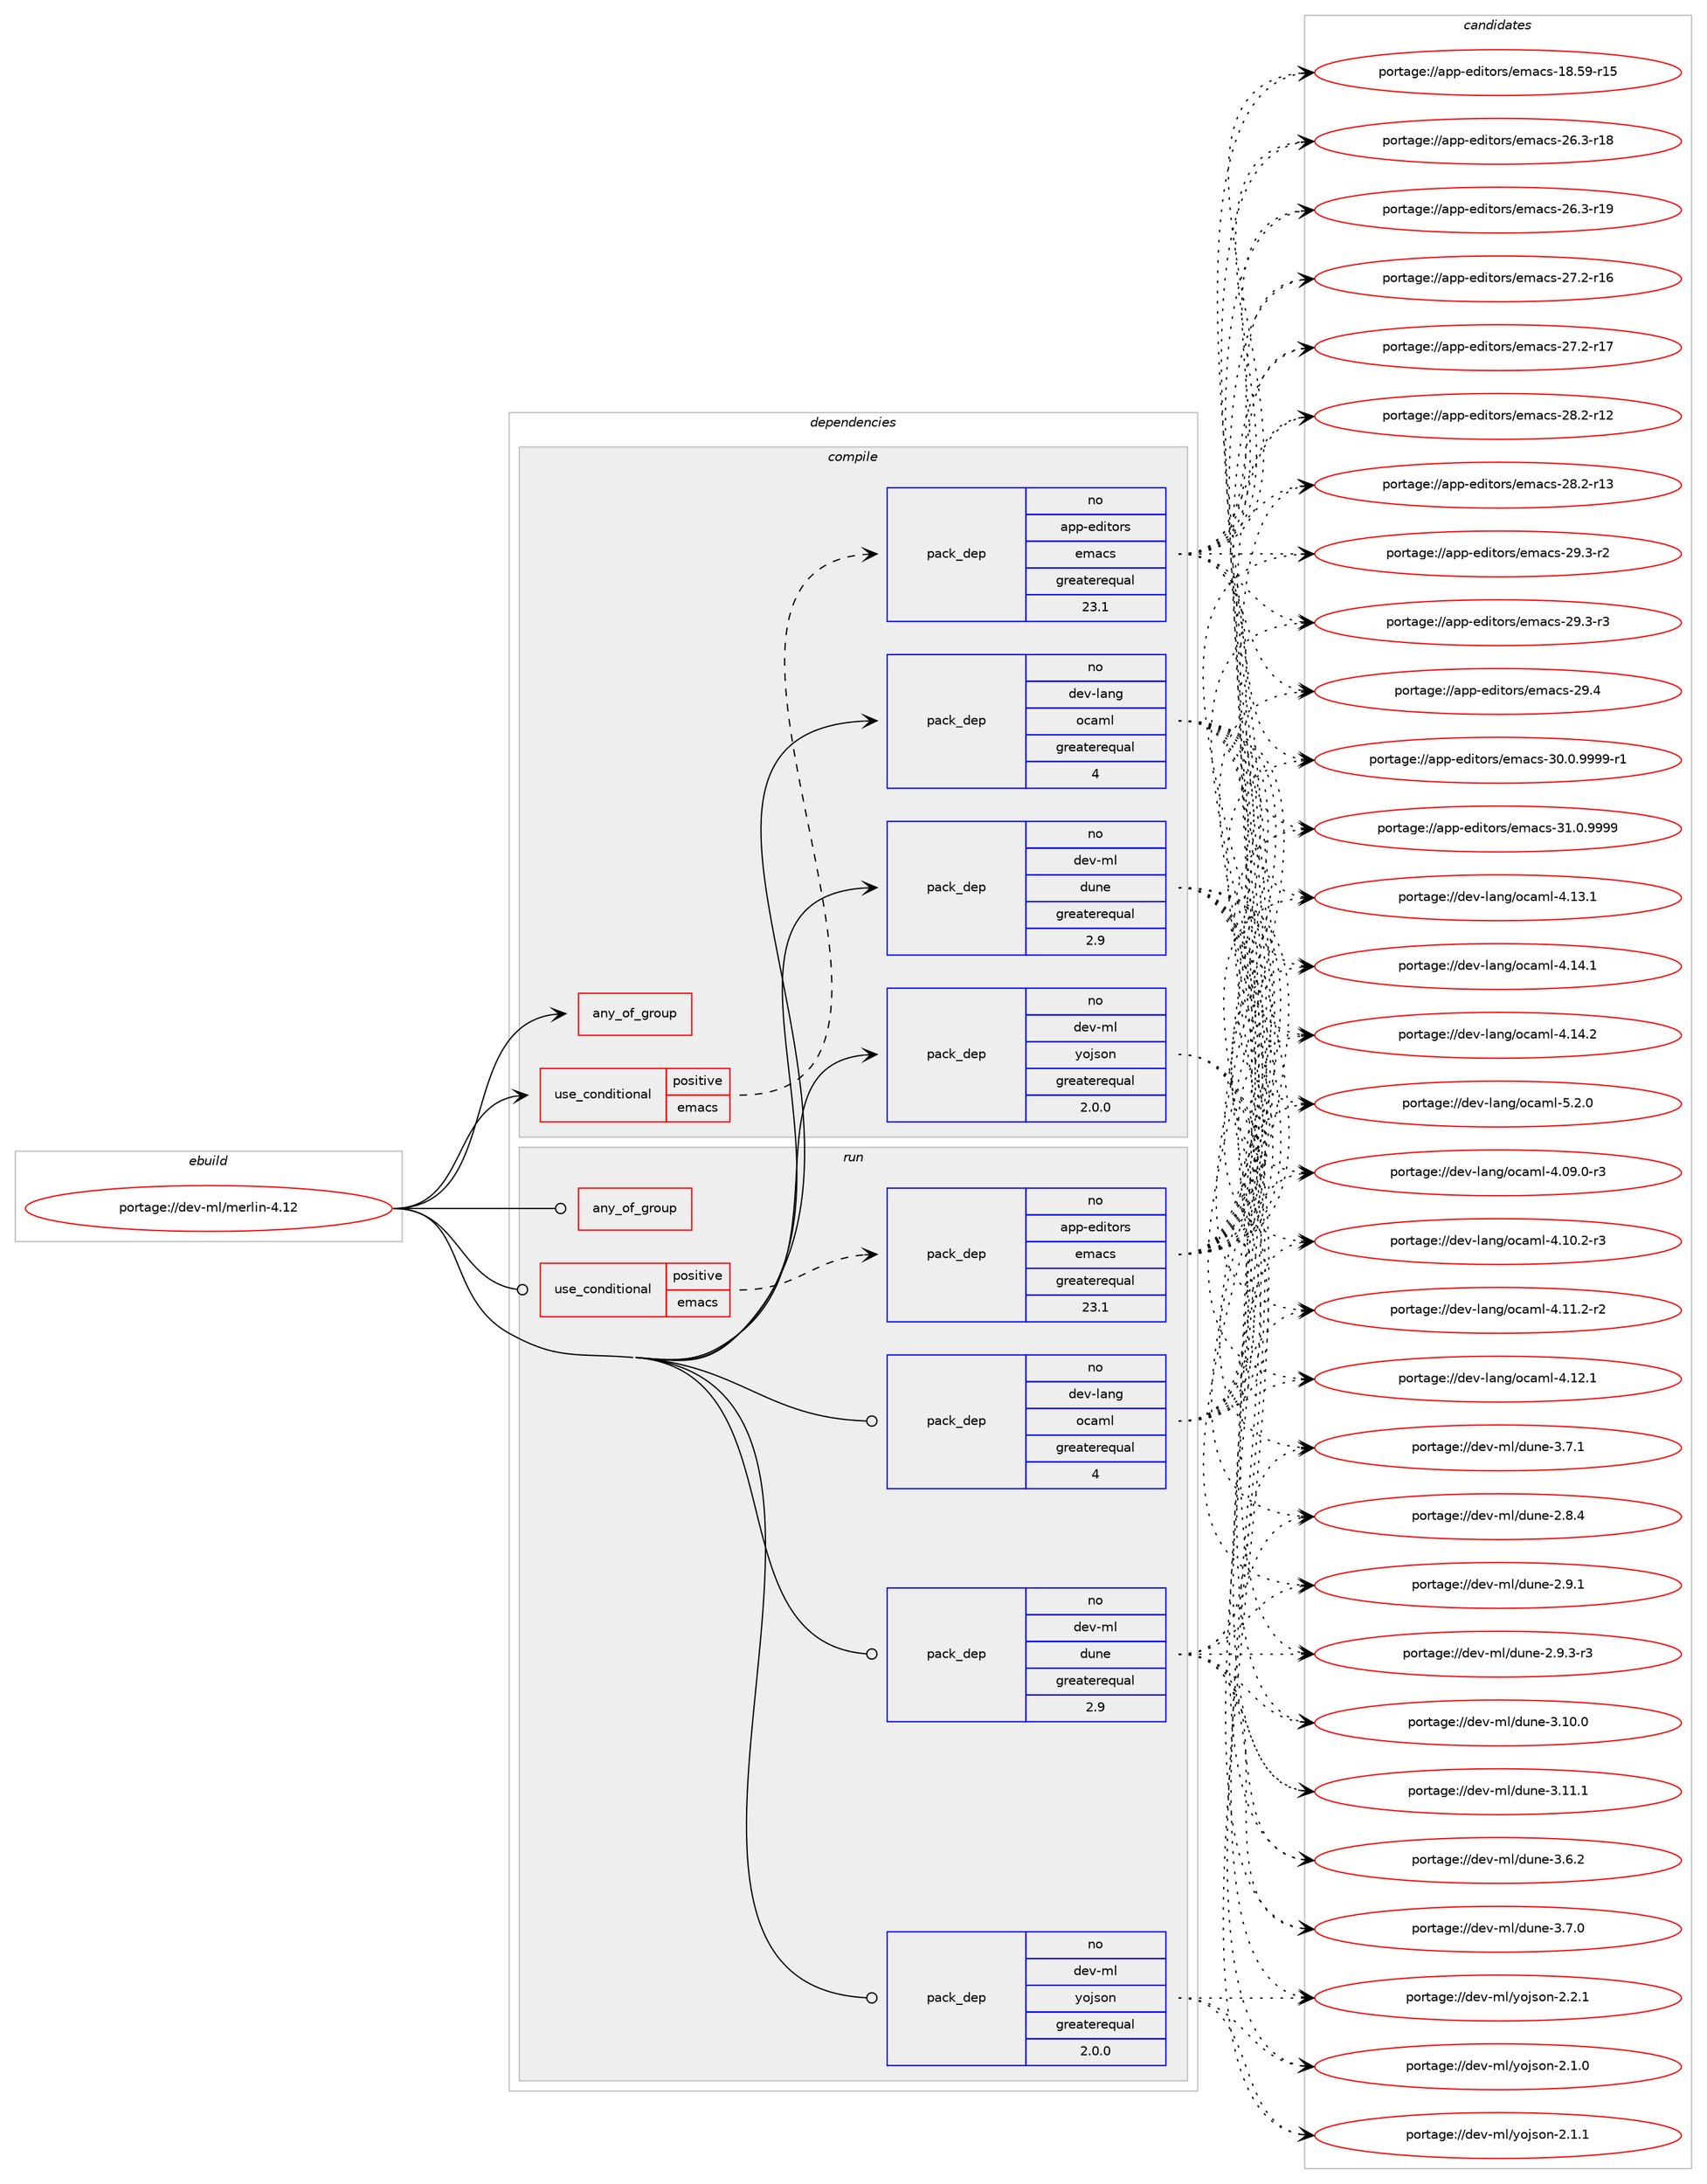 digraph prolog {

# *************
# Graph options
# *************

newrank=true;
concentrate=true;
compound=true;
graph [rankdir=LR,fontname=Helvetica,fontsize=10,ranksep=1.5];#, ranksep=2.5, nodesep=0.2];
edge  [arrowhead=vee];
node  [fontname=Helvetica,fontsize=10];

# **********
# The ebuild
# **********

subgraph cluster_leftcol {
color=gray;
rank=same;
label=<<i>ebuild</i>>;
id [label="portage://dev-ml/merlin-4.12", color=red, width=4, href="../dev-ml/merlin-4.12.svg"];
}

# ****************
# The dependencies
# ****************

subgraph cluster_midcol {
color=gray;
label=<<i>dependencies</i>>;
subgraph cluster_compile {
fillcolor="#eeeeee";
style=filled;
label=<<i>compile</i>>;
subgraph any1024 {
dependency60787 [label=<<TABLE BORDER="0" CELLBORDER="1" CELLSPACING="0" CELLPADDING="4"><TR><TD CELLPADDING="10">any_of_group</TD></TR></TABLE>>, shape=none, color=red];# *** BEGIN UNKNOWN DEPENDENCY TYPE (TODO) ***
# dependency60787 -> package_dependency(portage://dev-ml/merlin-4.12,install,no,dev-lang,ocaml,none,[,,],[slot(0),subslot(4.14)],[])
# *** END UNKNOWN DEPENDENCY TYPE (TODO) ***

# *** BEGIN UNKNOWN DEPENDENCY TYPE (TODO) ***
# dependency60787 -> package_dependency(portage://dev-ml/merlin-4.12,install,no,dev-lang,ocaml,none,[,,],[slot(0),subslot(4.14.1)],[])
# *** END UNKNOWN DEPENDENCY TYPE (TODO) ***

}
id:e -> dependency60787:w [weight=20,style="solid",arrowhead="vee"];
subgraph cond28810 {
dependency60788 [label=<<TABLE BORDER="0" CELLBORDER="1" CELLSPACING="0" CELLPADDING="4"><TR><TD ROWSPAN="3" CELLPADDING="10">use_conditional</TD></TR><TR><TD>positive</TD></TR><TR><TD>emacs</TD></TR></TABLE>>, shape=none, color=red];
subgraph pack30813 {
dependency60789 [label=<<TABLE BORDER="0" CELLBORDER="1" CELLSPACING="0" CELLPADDING="4" WIDTH="220"><TR><TD ROWSPAN="6" CELLPADDING="30">pack_dep</TD></TR><TR><TD WIDTH="110">no</TD></TR><TR><TD>app-editors</TD></TR><TR><TD>emacs</TD></TR><TR><TD>greaterequal</TD></TR><TR><TD>23.1</TD></TR></TABLE>>, shape=none, color=blue];
}
dependency60788:e -> dependency60789:w [weight=20,style="dashed",arrowhead="vee"];
# *** BEGIN UNKNOWN DEPENDENCY TYPE (TODO) ***
# dependency60788 -> package_dependency(portage://dev-ml/merlin-4.12,install,no,app-emacs,auto-complete,none,[,,],[],[])
# *** END UNKNOWN DEPENDENCY TYPE (TODO) ***

# *** BEGIN UNKNOWN DEPENDENCY TYPE (TODO) ***
# dependency60788 -> package_dependency(portage://dev-ml/merlin-4.12,install,no,app-emacs,company-mode,none,[,,],[],[])
# *** END UNKNOWN DEPENDENCY TYPE (TODO) ***

}
id:e -> dependency60788:w [weight=20,style="solid",arrowhead="vee"];
subgraph pack30814 {
dependency60790 [label=<<TABLE BORDER="0" CELLBORDER="1" CELLSPACING="0" CELLPADDING="4" WIDTH="220"><TR><TD ROWSPAN="6" CELLPADDING="30">pack_dep</TD></TR><TR><TD WIDTH="110">no</TD></TR><TR><TD>dev-lang</TD></TR><TR><TD>ocaml</TD></TR><TR><TD>greaterequal</TD></TR><TR><TD>4</TD></TR></TABLE>>, shape=none, color=blue];
}
id:e -> dependency60790:w [weight=20,style="solid",arrowhead="vee"];
# *** BEGIN UNKNOWN DEPENDENCY TYPE (TODO) ***
# id -> package_dependency(portage://dev-ml/merlin-4.12,install,no,dev-lang,ocaml,none,[,,],any_same_slot,[use(optenable(ocamlopt),none)])
# *** END UNKNOWN DEPENDENCY TYPE (TODO) ***

# *** BEGIN UNKNOWN DEPENDENCY TYPE (TODO) ***
# id -> package_dependency(portage://dev-ml/merlin-4.12,install,no,dev-ml,csexp,none,[,,],any_same_slot,[])
# *** END UNKNOWN DEPENDENCY TYPE (TODO) ***

subgraph pack30815 {
dependency60791 [label=<<TABLE BORDER="0" CELLBORDER="1" CELLSPACING="0" CELLPADDING="4" WIDTH="220"><TR><TD ROWSPAN="6" CELLPADDING="30">pack_dep</TD></TR><TR><TD WIDTH="110">no</TD></TR><TR><TD>dev-ml</TD></TR><TR><TD>dune</TD></TR><TR><TD>greaterequal</TD></TR><TR><TD>2.9</TD></TR></TABLE>>, shape=none, color=blue];
}
id:e -> dependency60791:w [weight=20,style="solid",arrowhead="vee"];
# *** BEGIN UNKNOWN DEPENDENCY TYPE (TODO) ***
# id -> package_dependency(portage://dev-ml/merlin-4.12,install,no,dev-ml,dune,none,[,,],any_same_slot,[])
# *** END UNKNOWN DEPENDENCY TYPE (TODO) ***

# *** BEGIN UNKNOWN DEPENDENCY TYPE (TODO) ***
# id -> package_dependency(portage://dev-ml/merlin-4.12,install,no,dev-ml,menhir,none,[,,],any_same_slot,[])
# *** END UNKNOWN DEPENDENCY TYPE (TODO) ***

subgraph pack30816 {
dependency60792 [label=<<TABLE BORDER="0" CELLBORDER="1" CELLSPACING="0" CELLPADDING="4" WIDTH="220"><TR><TD ROWSPAN="6" CELLPADDING="30">pack_dep</TD></TR><TR><TD WIDTH="110">no</TD></TR><TR><TD>dev-ml</TD></TR><TR><TD>yojson</TD></TR><TR><TD>greaterequal</TD></TR><TR><TD>2.0.0</TD></TR></TABLE>>, shape=none, color=blue];
}
id:e -> dependency60792:w [weight=20,style="solid",arrowhead="vee"];
}
subgraph cluster_compileandrun {
fillcolor="#eeeeee";
style=filled;
label=<<i>compile and run</i>>;
}
subgraph cluster_run {
fillcolor="#eeeeee";
style=filled;
label=<<i>run</i>>;
subgraph any1025 {
dependency60793 [label=<<TABLE BORDER="0" CELLBORDER="1" CELLSPACING="0" CELLPADDING="4"><TR><TD CELLPADDING="10">any_of_group</TD></TR></TABLE>>, shape=none, color=red];# *** BEGIN UNKNOWN DEPENDENCY TYPE (TODO) ***
# dependency60793 -> package_dependency(portage://dev-ml/merlin-4.12,run,no,dev-lang,ocaml,none,[,,],[slot(0),subslot(4.14)],[])
# *** END UNKNOWN DEPENDENCY TYPE (TODO) ***

# *** BEGIN UNKNOWN DEPENDENCY TYPE (TODO) ***
# dependency60793 -> package_dependency(portage://dev-ml/merlin-4.12,run,no,dev-lang,ocaml,none,[,,],[slot(0),subslot(4.14.1)],[])
# *** END UNKNOWN DEPENDENCY TYPE (TODO) ***

}
id:e -> dependency60793:w [weight=20,style="solid",arrowhead="odot"];
subgraph cond28811 {
dependency60794 [label=<<TABLE BORDER="0" CELLBORDER="1" CELLSPACING="0" CELLPADDING="4"><TR><TD ROWSPAN="3" CELLPADDING="10">use_conditional</TD></TR><TR><TD>positive</TD></TR><TR><TD>emacs</TD></TR></TABLE>>, shape=none, color=red];
subgraph pack30817 {
dependency60795 [label=<<TABLE BORDER="0" CELLBORDER="1" CELLSPACING="0" CELLPADDING="4" WIDTH="220"><TR><TD ROWSPAN="6" CELLPADDING="30">pack_dep</TD></TR><TR><TD WIDTH="110">no</TD></TR><TR><TD>app-editors</TD></TR><TR><TD>emacs</TD></TR><TR><TD>greaterequal</TD></TR><TR><TD>23.1</TD></TR></TABLE>>, shape=none, color=blue];
}
dependency60794:e -> dependency60795:w [weight=20,style="dashed",arrowhead="vee"];
# *** BEGIN UNKNOWN DEPENDENCY TYPE (TODO) ***
# dependency60794 -> package_dependency(portage://dev-ml/merlin-4.12,run,no,app-emacs,auto-complete,none,[,,],[],[])
# *** END UNKNOWN DEPENDENCY TYPE (TODO) ***

# *** BEGIN UNKNOWN DEPENDENCY TYPE (TODO) ***
# dependency60794 -> package_dependency(portage://dev-ml/merlin-4.12,run,no,app-emacs,company-mode,none,[,,],[],[])
# *** END UNKNOWN DEPENDENCY TYPE (TODO) ***

}
id:e -> dependency60794:w [weight=20,style="solid",arrowhead="odot"];
subgraph pack30818 {
dependency60796 [label=<<TABLE BORDER="0" CELLBORDER="1" CELLSPACING="0" CELLPADDING="4" WIDTH="220"><TR><TD ROWSPAN="6" CELLPADDING="30">pack_dep</TD></TR><TR><TD WIDTH="110">no</TD></TR><TR><TD>dev-lang</TD></TR><TR><TD>ocaml</TD></TR><TR><TD>greaterequal</TD></TR><TR><TD>4</TD></TR></TABLE>>, shape=none, color=blue];
}
id:e -> dependency60796:w [weight=20,style="solid",arrowhead="odot"];
# *** BEGIN UNKNOWN DEPENDENCY TYPE (TODO) ***
# id -> package_dependency(portage://dev-ml/merlin-4.12,run,no,dev-lang,ocaml,none,[,,],any_same_slot,[use(optenable(ocamlopt),none)])
# *** END UNKNOWN DEPENDENCY TYPE (TODO) ***

# *** BEGIN UNKNOWN DEPENDENCY TYPE (TODO) ***
# id -> package_dependency(portage://dev-ml/merlin-4.12,run,no,dev-ml,csexp,none,[,,],any_same_slot,[])
# *** END UNKNOWN DEPENDENCY TYPE (TODO) ***

subgraph pack30819 {
dependency60797 [label=<<TABLE BORDER="0" CELLBORDER="1" CELLSPACING="0" CELLPADDING="4" WIDTH="220"><TR><TD ROWSPAN="6" CELLPADDING="30">pack_dep</TD></TR><TR><TD WIDTH="110">no</TD></TR><TR><TD>dev-ml</TD></TR><TR><TD>dune</TD></TR><TR><TD>greaterequal</TD></TR><TR><TD>2.9</TD></TR></TABLE>>, shape=none, color=blue];
}
id:e -> dependency60797:w [weight=20,style="solid",arrowhead="odot"];
# *** BEGIN UNKNOWN DEPENDENCY TYPE (TODO) ***
# id -> package_dependency(portage://dev-ml/merlin-4.12,run,no,dev-ml,dune,none,[,,],any_same_slot,[])
# *** END UNKNOWN DEPENDENCY TYPE (TODO) ***

# *** BEGIN UNKNOWN DEPENDENCY TYPE (TODO) ***
# id -> package_dependency(portage://dev-ml/merlin-4.12,run,no,dev-ml,menhir,none,[,,],any_same_slot,[])
# *** END UNKNOWN DEPENDENCY TYPE (TODO) ***

subgraph pack30820 {
dependency60798 [label=<<TABLE BORDER="0" CELLBORDER="1" CELLSPACING="0" CELLPADDING="4" WIDTH="220"><TR><TD ROWSPAN="6" CELLPADDING="30">pack_dep</TD></TR><TR><TD WIDTH="110">no</TD></TR><TR><TD>dev-ml</TD></TR><TR><TD>yojson</TD></TR><TR><TD>greaterequal</TD></TR><TR><TD>2.0.0</TD></TR></TABLE>>, shape=none, color=blue];
}
id:e -> dependency60798:w [weight=20,style="solid",arrowhead="odot"];
}
}

# **************
# The candidates
# **************

subgraph cluster_choices {
rank=same;
color=gray;
label=<<i>candidates</i>>;

subgraph choice30813 {
color=black;
nodesep=1;
choice9711211245101100105116111114115471011099799115454956465357451144953 [label="portage://app-editors/emacs-18.59-r15", color=red, width=4,href="../app-editors/emacs-18.59-r15.svg"];
choice97112112451011001051161111141154710110997991154550544651451144956 [label="portage://app-editors/emacs-26.3-r18", color=red, width=4,href="../app-editors/emacs-26.3-r18.svg"];
choice97112112451011001051161111141154710110997991154550544651451144957 [label="portage://app-editors/emacs-26.3-r19", color=red, width=4,href="../app-editors/emacs-26.3-r19.svg"];
choice97112112451011001051161111141154710110997991154550554650451144954 [label="portage://app-editors/emacs-27.2-r16", color=red, width=4,href="../app-editors/emacs-27.2-r16.svg"];
choice97112112451011001051161111141154710110997991154550554650451144955 [label="portage://app-editors/emacs-27.2-r17", color=red, width=4,href="../app-editors/emacs-27.2-r17.svg"];
choice97112112451011001051161111141154710110997991154550564650451144950 [label="portage://app-editors/emacs-28.2-r12", color=red, width=4,href="../app-editors/emacs-28.2-r12.svg"];
choice97112112451011001051161111141154710110997991154550564650451144951 [label="portage://app-editors/emacs-28.2-r13", color=red, width=4,href="../app-editors/emacs-28.2-r13.svg"];
choice971121124510110010511611111411547101109979911545505746514511450 [label="portage://app-editors/emacs-29.3-r2", color=red, width=4,href="../app-editors/emacs-29.3-r2.svg"];
choice971121124510110010511611111411547101109979911545505746514511451 [label="portage://app-editors/emacs-29.3-r3", color=red, width=4,href="../app-editors/emacs-29.3-r3.svg"];
choice97112112451011001051161111141154710110997991154550574652 [label="portage://app-editors/emacs-29.4", color=red, width=4,href="../app-editors/emacs-29.4.svg"];
choice9711211245101100105116111114115471011099799115455148464846575757574511449 [label="portage://app-editors/emacs-30.0.9999-r1", color=red, width=4,href="../app-editors/emacs-30.0.9999-r1.svg"];
choice971121124510110010511611111411547101109979911545514946484657575757 [label="portage://app-editors/emacs-31.0.9999", color=red, width=4,href="../app-editors/emacs-31.0.9999.svg"];
dependency60789:e -> choice9711211245101100105116111114115471011099799115454956465357451144953:w [style=dotted,weight="100"];
dependency60789:e -> choice97112112451011001051161111141154710110997991154550544651451144956:w [style=dotted,weight="100"];
dependency60789:e -> choice97112112451011001051161111141154710110997991154550544651451144957:w [style=dotted,weight="100"];
dependency60789:e -> choice97112112451011001051161111141154710110997991154550554650451144954:w [style=dotted,weight="100"];
dependency60789:e -> choice97112112451011001051161111141154710110997991154550554650451144955:w [style=dotted,weight="100"];
dependency60789:e -> choice97112112451011001051161111141154710110997991154550564650451144950:w [style=dotted,weight="100"];
dependency60789:e -> choice97112112451011001051161111141154710110997991154550564650451144951:w [style=dotted,weight="100"];
dependency60789:e -> choice971121124510110010511611111411547101109979911545505746514511450:w [style=dotted,weight="100"];
dependency60789:e -> choice971121124510110010511611111411547101109979911545505746514511451:w [style=dotted,weight="100"];
dependency60789:e -> choice97112112451011001051161111141154710110997991154550574652:w [style=dotted,weight="100"];
dependency60789:e -> choice9711211245101100105116111114115471011099799115455148464846575757574511449:w [style=dotted,weight="100"];
dependency60789:e -> choice971121124510110010511611111411547101109979911545514946484657575757:w [style=dotted,weight="100"];
}
subgraph choice30814 {
color=black;
nodesep=1;
choice1001011184510897110103471119997109108455246485746484511451 [label="portage://dev-lang/ocaml-4.09.0-r3", color=red, width=4,href="../dev-lang/ocaml-4.09.0-r3.svg"];
choice1001011184510897110103471119997109108455246494846504511451 [label="portage://dev-lang/ocaml-4.10.2-r3", color=red, width=4,href="../dev-lang/ocaml-4.10.2-r3.svg"];
choice1001011184510897110103471119997109108455246494946504511450 [label="portage://dev-lang/ocaml-4.11.2-r2", color=red, width=4,href="../dev-lang/ocaml-4.11.2-r2.svg"];
choice100101118451089711010347111999710910845524649504649 [label="portage://dev-lang/ocaml-4.12.1", color=red, width=4,href="../dev-lang/ocaml-4.12.1.svg"];
choice100101118451089711010347111999710910845524649514649 [label="portage://dev-lang/ocaml-4.13.1", color=red, width=4,href="../dev-lang/ocaml-4.13.1.svg"];
choice100101118451089711010347111999710910845524649524649 [label="portage://dev-lang/ocaml-4.14.1", color=red, width=4,href="../dev-lang/ocaml-4.14.1.svg"];
choice100101118451089711010347111999710910845524649524650 [label="portage://dev-lang/ocaml-4.14.2", color=red, width=4,href="../dev-lang/ocaml-4.14.2.svg"];
choice1001011184510897110103471119997109108455346504648 [label="portage://dev-lang/ocaml-5.2.0", color=red, width=4,href="../dev-lang/ocaml-5.2.0.svg"];
dependency60790:e -> choice1001011184510897110103471119997109108455246485746484511451:w [style=dotted,weight="100"];
dependency60790:e -> choice1001011184510897110103471119997109108455246494846504511451:w [style=dotted,weight="100"];
dependency60790:e -> choice1001011184510897110103471119997109108455246494946504511450:w [style=dotted,weight="100"];
dependency60790:e -> choice100101118451089711010347111999710910845524649504649:w [style=dotted,weight="100"];
dependency60790:e -> choice100101118451089711010347111999710910845524649514649:w [style=dotted,weight="100"];
dependency60790:e -> choice100101118451089711010347111999710910845524649524649:w [style=dotted,weight="100"];
dependency60790:e -> choice100101118451089711010347111999710910845524649524650:w [style=dotted,weight="100"];
dependency60790:e -> choice1001011184510897110103471119997109108455346504648:w [style=dotted,weight="100"];
}
subgraph choice30815 {
color=black;
nodesep=1;
choice1001011184510910847100117110101455046564652 [label="portage://dev-ml/dune-2.8.4", color=red, width=4,href="../dev-ml/dune-2.8.4.svg"];
choice1001011184510910847100117110101455046574649 [label="portage://dev-ml/dune-2.9.1", color=red, width=4,href="../dev-ml/dune-2.9.1.svg"];
choice10010111845109108471001171101014550465746514511451 [label="portage://dev-ml/dune-2.9.3-r3", color=red, width=4,href="../dev-ml/dune-2.9.3-r3.svg"];
choice100101118451091084710011711010145514649484648 [label="portage://dev-ml/dune-3.10.0", color=red, width=4,href="../dev-ml/dune-3.10.0.svg"];
choice100101118451091084710011711010145514649494649 [label="portage://dev-ml/dune-3.11.1", color=red, width=4,href="../dev-ml/dune-3.11.1.svg"];
choice1001011184510910847100117110101455146544650 [label="portage://dev-ml/dune-3.6.2", color=red, width=4,href="../dev-ml/dune-3.6.2.svg"];
choice1001011184510910847100117110101455146554648 [label="portage://dev-ml/dune-3.7.0", color=red, width=4,href="../dev-ml/dune-3.7.0.svg"];
choice1001011184510910847100117110101455146554649 [label="portage://dev-ml/dune-3.7.1", color=red, width=4,href="../dev-ml/dune-3.7.1.svg"];
dependency60791:e -> choice1001011184510910847100117110101455046564652:w [style=dotted,weight="100"];
dependency60791:e -> choice1001011184510910847100117110101455046574649:w [style=dotted,weight="100"];
dependency60791:e -> choice10010111845109108471001171101014550465746514511451:w [style=dotted,weight="100"];
dependency60791:e -> choice100101118451091084710011711010145514649484648:w [style=dotted,weight="100"];
dependency60791:e -> choice100101118451091084710011711010145514649494649:w [style=dotted,weight="100"];
dependency60791:e -> choice1001011184510910847100117110101455146544650:w [style=dotted,weight="100"];
dependency60791:e -> choice1001011184510910847100117110101455146554648:w [style=dotted,weight="100"];
dependency60791:e -> choice1001011184510910847100117110101455146554649:w [style=dotted,weight="100"];
}
subgraph choice30816 {
color=black;
nodesep=1;
choice1001011184510910847121111106115111110455046494648 [label="portage://dev-ml/yojson-2.1.0", color=red, width=4,href="../dev-ml/yojson-2.1.0.svg"];
choice1001011184510910847121111106115111110455046494649 [label="portage://dev-ml/yojson-2.1.1", color=red, width=4,href="../dev-ml/yojson-2.1.1.svg"];
choice1001011184510910847121111106115111110455046504649 [label="portage://dev-ml/yojson-2.2.1", color=red, width=4,href="../dev-ml/yojson-2.2.1.svg"];
dependency60792:e -> choice1001011184510910847121111106115111110455046494648:w [style=dotted,weight="100"];
dependency60792:e -> choice1001011184510910847121111106115111110455046494649:w [style=dotted,weight="100"];
dependency60792:e -> choice1001011184510910847121111106115111110455046504649:w [style=dotted,weight="100"];
}
subgraph choice30817 {
color=black;
nodesep=1;
choice9711211245101100105116111114115471011099799115454956465357451144953 [label="portage://app-editors/emacs-18.59-r15", color=red, width=4,href="../app-editors/emacs-18.59-r15.svg"];
choice97112112451011001051161111141154710110997991154550544651451144956 [label="portage://app-editors/emacs-26.3-r18", color=red, width=4,href="../app-editors/emacs-26.3-r18.svg"];
choice97112112451011001051161111141154710110997991154550544651451144957 [label="portage://app-editors/emacs-26.3-r19", color=red, width=4,href="../app-editors/emacs-26.3-r19.svg"];
choice97112112451011001051161111141154710110997991154550554650451144954 [label="portage://app-editors/emacs-27.2-r16", color=red, width=4,href="../app-editors/emacs-27.2-r16.svg"];
choice97112112451011001051161111141154710110997991154550554650451144955 [label="portage://app-editors/emacs-27.2-r17", color=red, width=4,href="../app-editors/emacs-27.2-r17.svg"];
choice97112112451011001051161111141154710110997991154550564650451144950 [label="portage://app-editors/emacs-28.2-r12", color=red, width=4,href="../app-editors/emacs-28.2-r12.svg"];
choice97112112451011001051161111141154710110997991154550564650451144951 [label="portage://app-editors/emacs-28.2-r13", color=red, width=4,href="../app-editors/emacs-28.2-r13.svg"];
choice971121124510110010511611111411547101109979911545505746514511450 [label="portage://app-editors/emacs-29.3-r2", color=red, width=4,href="../app-editors/emacs-29.3-r2.svg"];
choice971121124510110010511611111411547101109979911545505746514511451 [label="portage://app-editors/emacs-29.3-r3", color=red, width=4,href="../app-editors/emacs-29.3-r3.svg"];
choice97112112451011001051161111141154710110997991154550574652 [label="portage://app-editors/emacs-29.4", color=red, width=4,href="../app-editors/emacs-29.4.svg"];
choice9711211245101100105116111114115471011099799115455148464846575757574511449 [label="portage://app-editors/emacs-30.0.9999-r1", color=red, width=4,href="../app-editors/emacs-30.0.9999-r1.svg"];
choice971121124510110010511611111411547101109979911545514946484657575757 [label="portage://app-editors/emacs-31.0.9999", color=red, width=4,href="../app-editors/emacs-31.0.9999.svg"];
dependency60795:e -> choice9711211245101100105116111114115471011099799115454956465357451144953:w [style=dotted,weight="100"];
dependency60795:e -> choice97112112451011001051161111141154710110997991154550544651451144956:w [style=dotted,weight="100"];
dependency60795:e -> choice97112112451011001051161111141154710110997991154550544651451144957:w [style=dotted,weight="100"];
dependency60795:e -> choice97112112451011001051161111141154710110997991154550554650451144954:w [style=dotted,weight="100"];
dependency60795:e -> choice97112112451011001051161111141154710110997991154550554650451144955:w [style=dotted,weight="100"];
dependency60795:e -> choice97112112451011001051161111141154710110997991154550564650451144950:w [style=dotted,weight="100"];
dependency60795:e -> choice97112112451011001051161111141154710110997991154550564650451144951:w [style=dotted,weight="100"];
dependency60795:e -> choice971121124510110010511611111411547101109979911545505746514511450:w [style=dotted,weight="100"];
dependency60795:e -> choice971121124510110010511611111411547101109979911545505746514511451:w [style=dotted,weight="100"];
dependency60795:e -> choice97112112451011001051161111141154710110997991154550574652:w [style=dotted,weight="100"];
dependency60795:e -> choice9711211245101100105116111114115471011099799115455148464846575757574511449:w [style=dotted,weight="100"];
dependency60795:e -> choice971121124510110010511611111411547101109979911545514946484657575757:w [style=dotted,weight="100"];
}
subgraph choice30818 {
color=black;
nodesep=1;
choice1001011184510897110103471119997109108455246485746484511451 [label="portage://dev-lang/ocaml-4.09.0-r3", color=red, width=4,href="../dev-lang/ocaml-4.09.0-r3.svg"];
choice1001011184510897110103471119997109108455246494846504511451 [label="portage://dev-lang/ocaml-4.10.2-r3", color=red, width=4,href="../dev-lang/ocaml-4.10.2-r3.svg"];
choice1001011184510897110103471119997109108455246494946504511450 [label="portage://dev-lang/ocaml-4.11.2-r2", color=red, width=4,href="../dev-lang/ocaml-4.11.2-r2.svg"];
choice100101118451089711010347111999710910845524649504649 [label="portage://dev-lang/ocaml-4.12.1", color=red, width=4,href="../dev-lang/ocaml-4.12.1.svg"];
choice100101118451089711010347111999710910845524649514649 [label="portage://dev-lang/ocaml-4.13.1", color=red, width=4,href="../dev-lang/ocaml-4.13.1.svg"];
choice100101118451089711010347111999710910845524649524649 [label="portage://dev-lang/ocaml-4.14.1", color=red, width=4,href="../dev-lang/ocaml-4.14.1.svg"];
choice100101118451089711010347111999710910845524649524650 [label="portage://dev-lang/ocaml-4.14.2", color=red, width=4,href="../dev-lang/ocaml-4.14.2.svg"];
choice1001011184510897110103471119997109108455346504648 [label="portage://dev-lang/ocaml-5.2.0", color=red, width=4,href="../dev-lang/ocaml-5.2.0.svg"];
dependency60796:e -> choice1001011184510897110103471119997109108455246485746484511451:w [style=dotted,weight="100"];
dependency60796:e -> choice1001011184510897110103471119997109108455246494846504511451:w [style=dotted,weight="100"];
dependency60796:e -> choice1001011184510897110103471119997109108455246494946504511450:w [style=dotted,weight="100"];
dependency60796:e -> choice100101118451089711010347111999710910845524649504649:w [style=dotted,weight="100"];
dependency60796:e -> choice100101118451089711010347111999710910845524649514649:w [style=dotted,weight="100"];
dependency60796:e -> choice100101118451089711010347111999710910845524649524649:w [style=dotted,weight="100"];
dependency60796:e -> choice100101118451089711010347111999710910845524649524650:w [style=dotted,weight="100"];
dependency60796:e -> choice1001011184510897110103471119997109108455346504648:w [style=dotted,weight="100"];
}
subgraph choice30819 {
color=black;
nodesep=1;
choice1001011184510910847100117110101455046564652 [label="portage://dev-ml/dune-2.8.4", color=red, width=4,href="../dev-ml/dune-2.8.4.svg"];
choice1001011184510910847100117110101455046574649 [label="portage://dev-ml/dune-2.9.1", color=red, width=4,href="../dev-ml/dune-2.9.1.svg"];
choice10010111845109108471001171101014550465746514511451 [label="portage://dev-ml/dune-2.9.3-r3", color=red, width=4,href="../dev-ml/dune-2.9.3-r3.svg"];
choice100101118451091084710011711010145514649484648 [label="portage://dev-ml/dune-3.10.0", color=red, width=4,href="../dev-ml/dune-3.10.0.svg"];
choice100101118451091084710011711010145514649494649 [label="portage://dev-ml/dune-3.11.1", color=red, width=4,href="../dev-ml/dune-3.11.1.svg"];
choice1001011184510910847100117110101455146544650 [label="portage://dev-ml/dune-3.6.2", color=red, width=4,href="../dev-ml/dune-3.6.2.svg"];
choice1001011184510910847100117110101455146554648 [label="portage://dev-ml/dune-3.7.0", color=red, width=4,href="../dev-ml/dune-3.7.0.svg"];
choice1001011184510910847100117110101455146554649 [label="portage://dev-ml/dune-3.7.1", color=red, width=4,href="../dev-ml/dune-3.7.1.svg"];
dependency60797:e -> choice1001011184510910847100117110101455046564652:w [style=dotted,weight="100"];
dependency60797:e -> choice1001011184510910847100117110101455046574649:w [style=dotted,weight="100"];
dependency60797:e -> choice10010111845109108471001171101014550465746514511451:w [style=dotted,weight="100"];
dependency60797:e -> choice100101118451091084710011711010145514649484648:w [style=dotted,weight="100"];
dependency60797:e -> choice100101118451091084710011711010145514649494649:w [style=dotted,weight="100"];
dependency60797:e -> choice1001011184510910847100117110101455146544650:w [style=dotted,weight="100"];
dependency60797:e -> choice1001011184510910847100117110101455146554648:w [style=dotted,weight="100"];
dependency60797:e -> choice1001011184510910847100117110101455146554649:w [style=dotted,weight="100"];
}
subgraph choice30820 {
color=black;
nodesep=1;
choice1001011184510910847121111106115111110455046494648 [label="portage://dev-ml/yojson-2.1.0", color=red, width=4,href="../dev-ml/yojson-2.1.0.svg"];
choice1001011184510910847121111106115111110455046494649 [label="portage://dev-ml/yojson-2.1.1", color=red, width=4,href="../dev-ml/yojson-2.1.1.svg"];
choice1001011184510910847121111106115111110455046504649 [label="portage://dev-ml/yojson-2.2.1", color=red, width=4,href="../dev-ml/yojson-2.2.1.svg"];
dependency60798:e -> choice1001011184510910847121111106115111110455046494648:w [style=dotted,weight="100"];
dependency60798:e -> choice1001011184510910847121111106115111110455046494649:w [style=dotted,weight="100"];
dependency60798:e -> choice1001011184510910847121111106115111110455046504649:w [style=dotted,weight="100"];
}
}

}
